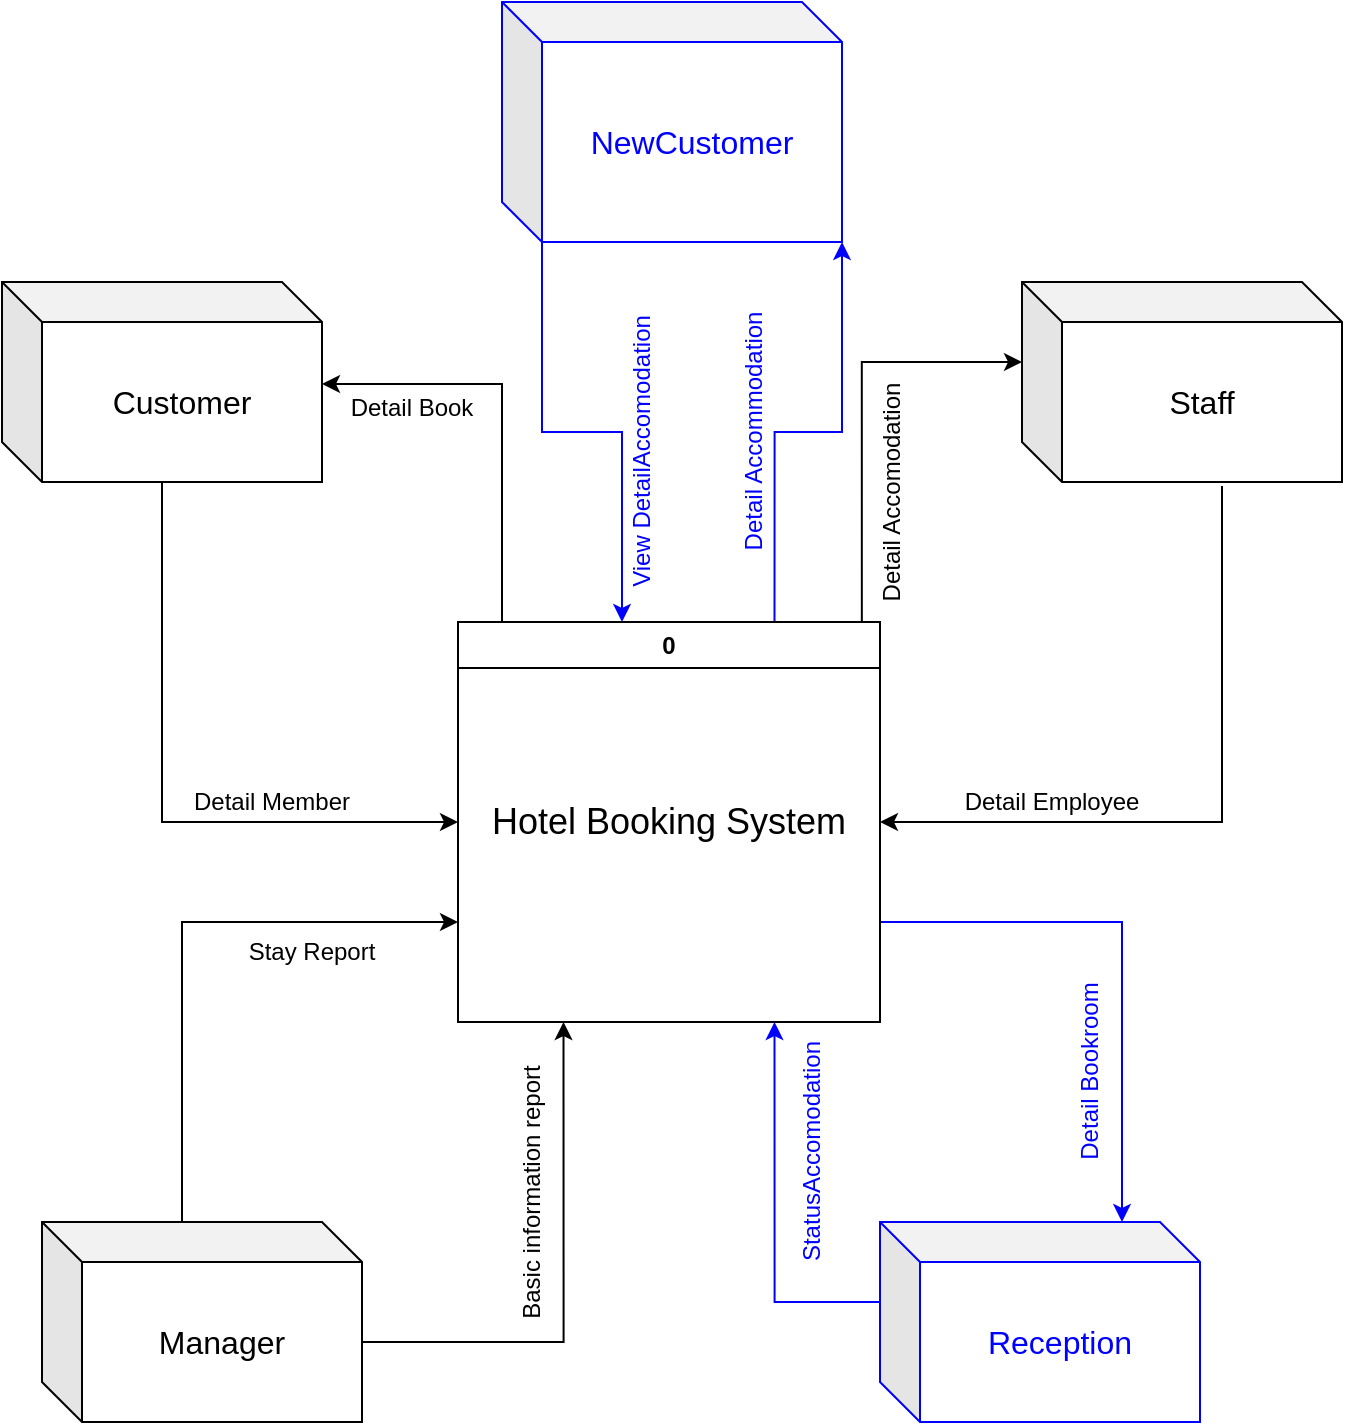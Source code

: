 <mxfile version="21.7.4" type="github">
  <diagram id="C5RBs43oDa-KdzZeNtuy" name="Page-1">
    <mxGraphModel dx="1647" dy="888" grid="1" gridSize="10" guides="1" tooltips="1" connect="1" arrows="1" fold="1" page="1" pageScale="1" pageWidth="827" pageHeight="1169" math="0" shadow="0">
      <root>
        <mxCell id="WIyWlLk6GJQsqaUBKTNV-0" />
        <mxCell id="WIyWlLk6GJQsqaUBKTNV-1" parent="WIyWlLk6GJQsqaUBKTNV-0" />
        <mxCell id="n41KFP6UKvXg51gemr5X-9" style="edgeStyle=orthogonalEdgeStyle;rounded=0;orthogonalLoop=1;jettySize=auto;html=1;exitX=1;exitY=0.75;exitDx=0;exitDy=0;strokeColor=#0000FF;" parent="WIyWlLk6GJQsqaUBKTNV-1" source="Vh7FBjHL34Z6aKx40-Cg-1" target="n41KFP6UKvXg51gemr5X-8" edge="1">
          <mxGeometry relative="1" as="geometry">
            <mxPoint x="640" y="620" as="targetPoint" />
            <Array as="points">
              <mxPoint x="640" y="480" />
            </Array>
          </mxGeometry>
        </mxCell>
        <mxCell id="n41KFP6UKvXg51gemr5X-13" style="edgeStyle=orthogonalEdgeStyle;rounded=0;orthogonalLoop=1;jettySize=auto;html=1;exitX=0.75;exitY=0;exitDx=0;exitDy=0;entryX=1;entryY=1;entryDx=0;entryDy=0;entryPerimeter=0;strokeColor=#0000FF;" parent="WIyWlLk6GJQsqaUBKTNV-1" source="Vh7FBjHL34Z6aKx40-Cg-1" target="n41KFP6UKvXg51gemr5X-4" edge="1">
          <mxGeometry relative="1" as="geometry" />
        </mxCell>
        <mxCell id="Vh7FBjHL34Z6aKx40-Cg-1" value="0" style="swimlane;whiteSpace=wrap;html=1;" parent="WIyWlLk6GJQsqaUBKTNV-1" vertex="1">
          <mxGeometry x="308" y="330" width="211" height="200" as="geometry" />
        </mxCell>
        <mxCell id="Vh7FBjHL34Z6aKx40-Cg-2" value="Hotel Booking System" style="text;html=1;align=center;verticalAlign=middle;resizable=0;points=[];autosize=1;strokeColor=none;fillColor=none;fontSize=18;" parent="Vh7FBjHL34Z6aKx40-Cg-1" vertex="1">
          <mxGeometry x="5" y="80" width="200" height="40" as="geometry" />
        </mxCell>
        <mxCell id="Vh7FBjHL34Z6aKx40-Cg-3" value="Customer" style="shape=cube;whiteSpace=wrap;html=1;boundedLbl=1;backgroundOutline=1;darkOpacity=0.05;darkOpacity2=0.1;fontSize=16;" parent="WIyWlLk6GJQsqaUBKTNV-1" vertex="1">
          <mxGeometry x="80" y="160" width="160" height="100" as="geometry" />
        </mxCell>
        <mxCell id="Vh7FBjHL34Z6aKx40-Cg-18" value="" style="edgeStyle=orthogonalEdgeStyle;rounded=0;orthogonalLoop=1;jettySize=auto;html=1;entryX=1;entryY=0.5;entryDx=0;entryDy=0;exitX=0.625;exitY=1.02;exitDx=0;exitDy=0;exitPerimeter=0;" parent="WIyWlLk6GJQsqaUBKTNV-1" source="Vh7FBjHL34Z6aKx40-Cg-4" target="Vh7FBjHL34Z6aKx40-Cg-1" edge="1">
          <mxGeometry relative="1" as="geometry">
            <mxPoint x="670" y="430" as="targetPoint" />
            <Array as="points">
              <mxPoint x="690" y="430" />
            </Array>
          </mxGeometry>
        </mxCell>
        <mxCell id="Vh7FBjHL34Z6aKx40-Cg-4" value="Staff" style="shape=cube;whiteSpace=wrap;html=1;boundedLbl=1;backgroundOutline=1;darkOpacity=0.05;darkOpacity2=0.1;fontSize=16;" parent="WIyWlLk6GJQsqaUBKTNV-1" vertex="1">
          <mxGeometry x="590" y="160" width="160" height="100" as="geometry" />
        </mxCell>
        <mxCell id="n41KFP6UKvXg51gemr5X-1" style="edgeStyle=orthogonalEdgeStyle;rounded=0;orthogonalLoop=1;jettySize=auto;html=1;exitX=0;exitY=0;exitDx=70;exitDy=0;exitPerimeter=0;entryX=0;entryY=0.75;entryDx=0;entryDy=0;" parent="WIyWlLk6GJQsqaUBKTNV-1" source="Vh7FBjHL34Z6aKx40-Cg-5" target="Vh7FBjHL34Z6aKx40-Cg-1" edge="1">
          <mxGeometry relative="1" as="geometry" />
        </mxCell>
        <mxCell id="n41KFP6UKvXg51gemr5X-2" style="edgeStyle=orthogonalEdgeStyle;rounded=0;orthogonalLoop=1;jettySize=auto;html=1;exitX=0;exitY=0;exitDx=160;exitDy=60;exitPerimeter=0;entryX=0.25;entryY=1;entryDx=0;entryDy=0;" parent="WIyWlLk6GJQsqaUBKTNV-1" source="Vh7FBjHL34Z6aKx40-Cg-5" target="Vh7FBjHL34Z6aKx40-Cg-1" edge="1">
          <mxGeometry relative="1" as="geometry" />
        </mxCell>
        <mxCell id="Vh7FBjHL34Z6aKx40-Cg-5" value="Manager" style="shape=cube;whiteSpace=wrap;html=1;boundedLbl=1;backgroundOutline=1;darkOpacity=0.05;darkOpacity2=0.1;fontSize=16;" parent="WIyWlLk6GJQsqaUBKTNV-1" vertex="1">
          <mxGeometry x="100" y="630" width="160" height="100" as="geometry" />
        </mxCell>
        <mxCell id="Vh7FBjHL34Z6aKx40-Cg-6" value="" style="endArrow=classic;html=1;rounded=0;edgeStyle=orthogonalEdgeStyle;entryX=0;entryY=0.5;entryDx=0;entryDy=0;" parent="WIyWlLk6GJQsqaUBKTNV-1" source="Vh7FBjHL34Z6aKx40-Cg-3" target="Vh7FBjHL34Z6aKx40-Cg-1" edge="1">
          <mxGeometry width="50" height="50" relative="1" as="geometry">
            <mxPoint x="160" y="310" as="sourcePoint" />
            <mxPoint x="160" y="420" as="targetPoint" />
            <Array as="points">
              <mxPoint x="160" y="430" />
            </Array>
          </mxGeometry>
        </mxCell>
        <mxCell id="Vh7FBjHL34Z6aKx40-Cg-7" value="" style="endArrow=classic;html=1;rounded=0;edgeStyle=orthogonalEdgeStyle;entryX=1;entryY=0.51;entryDx=0;entryDy=0;entryPerimeter=0;" parent="WIyWlLk6GJQsqaUBKTNV-1" target="Vh7FBjHL34Z6aKx40-Cg-3" edge="1">
          <mxGeometry width="50" height="50" relative="1" as="geometry">
            <mxPoint x="330" y="330" as="sourcePoint" />
            <mxPoint x="380" y="170" as="targetPoint" />
            <Array as="points">
              <mxPoint x="330" y="330" />
              <mxPoint x="330" y="211" />
            </Array>
          </mxGeometry>
        </mxCell>
        <mxCell id="Vh7FBjHL34Z6aKx40-Cg-8" value="" style="endArrow=classic;html=1;rounded=0;exitX=0.957;exitY=0.002;exitDx=0;exitDy=0;edgeStyle=orthogonalEdgeStyle;entryX=0;entryY=0;entryDx=0;entryDy=40;entryPerimeter=0;exitPerimeter=0;" parent="WIyWlLk6GJQsqaUBKTNV-1" source="Vh7FBjHL34Z6aKx40-Cg-1" target="Vh7FBjHL34Z6aKx40-Cg-4" edge="1">
          <mxGeometry width="50" height="50" relative="1" as="geometry">
            <mxPoint x="450" y="270" as="sourcePoint" />
            <mxPoint x="466" y="210" as="targetPoint" />
            <Array as="points">
              <mxPoint x="510" y="200" />
            </Array>
          </mxGeometry>
        </mxCell>
        <mxCell id="Vh7FBjHL34Z6aKx40-Cg-14" value="Detail Book" style="text;html=1;strokeColor=none;fillColor=none;align=center;verticalAlign=middle;whiteSpace=wrap;rounded=0;" parent="WIyWlLk6GJQsqaUBKTNV-1" vertex="1">
          <mxGeometry x="220" y="208" width="130" height="30" as="geometry" />
        </mxCell>
        <mxCell id="Vh7FBjHL34Z6aKx40-Cg-15" value="Detail Member" style="text;html=1;strokeColor=none;fillColor=none;align=center;verticalAlign=middle;whiteSpace=wrap;rounded=0;" parent="WIyWlLk6GJQsqaUBKTNV-1" vertex="1">
          <mxGeometry x="150" y="405" width="130" height="30" as="geometry" />
        </mxCell>
        <mxCell id="Vh7FBjHL34Z6aKx40-Cg-16" value="Detail Accomodation" style="text;html=1;strokeColor=none;fillColor=none;align=center;verticalAlign=middle;whiteSpace=wrap;rounded=0;rotation=-90;" parent="WIyWlLk6GJQsqaUBKTNV-1" vertex="1">
          <mxGeometry x="460" y="250" width="130" height="30" as="geometry" />
        </mxCell>
        <mxCell id="Vh7FBjHL34Z6aKx40-Cg-19" value="Detail Employee" style="text;html=1;strokeColor=none;fillColor=none;align=center;verticalAlign=middle;whiteSpace=wrap;rounded=0;" parent="WIyWlLk6GJQsqaUBKTNV-1" vertex="1">
          <mxGeometry x="540" y="405" width="130" height="30" as="geometry" />
        </mxCell>
        <mxCell id="Vh7FBjHL34Z6aKx40-Cg-22" value="Stay Report" style="text;html=1;strokeColor=none;fillColor=none;align=center;verticalAlign=middle;whiteSpace=wrap;rounded=0;" parent="WIyWlLk6GJQsqaUBKTNV-1" vertex="1">
          <mxGeometry x="170" y="480" width="130" height="30" as="geometry" />
        </mxCell>
        <mxCell id="Vh7FBjHL34Z6aKx40-Cg-27" value="Basic information report" style="text;html=1;strokeColor=none;fillColor=none;align=center;verticalAlign=middle;whiteSpace=wrap;rounded=0;rotation=-90;" parent="WIyWlLk6GJQsqaUBKTNV-1" vertex="1">
          <mxGeometry x="280" y="600" width="130" height="30" as="geometry" />
        </mxCell>
        <mxCell id="n41KFP6UKvXg51gemr5X-6" style="edgeStyle=orthogonalEdgeStyle;rounded=0;orthogonalLoop=1;jettySize=auto;html=1;exitX=0;exitY=0;exitDx=20;exitDy=100;exitPerimeter=0;strokeColor=#0000FF;" parent="WIyWlLk6GJQsqaUBKTNV-1" source="n41KFP6UKvXg51gemr5X-4" edge="1">
          <mxGeometry relative="1" as="geometry">
            <mxPoint x="390" y="330" as="targetPoint" />
            <Array as="points">
              <mxPoint x="350" y="235" />
              <mxPoint x="390" y="235" />
              <mxPoint x="390" y="330" />
            </Array>
          </mxGeometry>
        </mxCell>
        <mxCell id="n41KFP6UKvXg51gemr5X-4" value="&lt;font color=&quot;#0000ff&quot;&gt;NewCustomer&lt;/font&gt;" style="shape=cube;whiteSpace=wrap;html=1;boundedLbl=1;backgroundOutline=1;darkOpacity=0.05;darkOpacity2=0.1;fontSize=16;strokeColor=#0000FF;" parent="WIyWlLk6GJQsqaUBKTNV-1" vertex="1">
          <mxGeometry x="330" y="20" width="170" height="120" as="geometry" />
        </mxCell>
        <mxCell id="n41KFP6UKvXg51gemr5X-10" style="edgeStyle=orthogonalEdgeStyle;rounded=0;orthogonalLoop=1;jettySize=auto;html=1;exitX=0;exitY=0;exitDx=0;exitDy=40;exitPerimeter=0;entryX=0.75;entryY=1;entryDx=0;entryDy=0;strokeColor=#0000FF;" parent="WIyWlLk6GJQsqaUBKTNV-1" source="n41KFP6UKvXg51gemr5X-8" target="Vh7FBjHL34Z6aKx40-Cg-1" edge="1">
          <mxGeometry relative="1" as="geometry" />
        </mxCell>
        <mxCell id="n41KFP6UKvXg51gemr5X-8" value="&lt;font color=&quot;#0000ff&quot;&gt;Reception&lt;/font&gt;" style="shape=cube;whiteSpace=wrap;html=1;boundedLbl=1;backgroundOutline=1;darkOpacity=0.05;darkOpacity2=0.1;fontSize=16;strokeColor=#0000FF;" parent="WIyWlLk6GJQsqaUBKTNV-1" vertex="1">
          <mxGeometry x="519" y="630" width="160" height="100" as="geometry" />
        </mxCell>
        <mxCell id="n41KFP6UKvXg51gemr5X-11" value="&lt;font color=&quot;#0000ff&quot;&gt;View DetailAccomodation&lt;/font&gt;" style="text;html=1;align=center;verticalAlign=middle;resizable=0;points=[];autosize=1;strokeColor=none;fillColor=none;rotation=-90;" parent="WIyWlLk6GJQsqaUBKTNV-1" vertex="1">
          <mxGeometry x="320" y="230" width="160" height="30" as="geometry" />
        </mxCell>
        <mxCell id="n41KFP6UKvXg51gemr5X-12" value="&lt;font color=&quot;#0000ff&quot;&gt;Detail Accommodation&lt;/font&gt;" style="text;html=1;align=center;verticalAlign=middle;resizable=0;points=[];autosize=1;strokeColor=none;fillColor=none;rotation=-90;" parent="WIyWlLk6GJQsqaUBKTNV-1" vertex="1">
          <mxGeometry x="386" y="220" width="140" height="30" as="geometry" />
        </mxCell>
        <mxCell id="n41KFP6UKvXg51gemr5X-14" value="&lt;font color=&quot;#0000ff&quot;&gt;Detail Bookroom&lt;/font&gt;" style="text;html=1;align=center;verticalAlign=middle;resizable=0;points=[];autosize=1;strokeColor=none;fillColor=none;rotation=-90;" parent="WIyWlLk6GJQsqaUBKTNV-1" vertex="1">
          <mxGeometry x="569" y="540" width="110" height="30" as="geometry" />
        </mxCell>
        <mxCell id="n41KFP6UKvXg51gemr5X-15" value="&lt;font color=&quot;#0000ff&quot;&gt;StatusAccomodation&lt;/font&gt;" style="text;html=1;align=center;verticalAlign=middle;resizable=0;points=[];autosize=1;strokeColor=none;fillColor=none;rotation=-90;" parent="WIyWlLk6GJQsqaUBKTNV-1" vertex="1">
          <mxGeometry x="420" y="580" width="130" height="30" as="geometry" />
        </mxCell>
      </root>
    </mxGraphModel>
  </diagram>
</mxfile>

